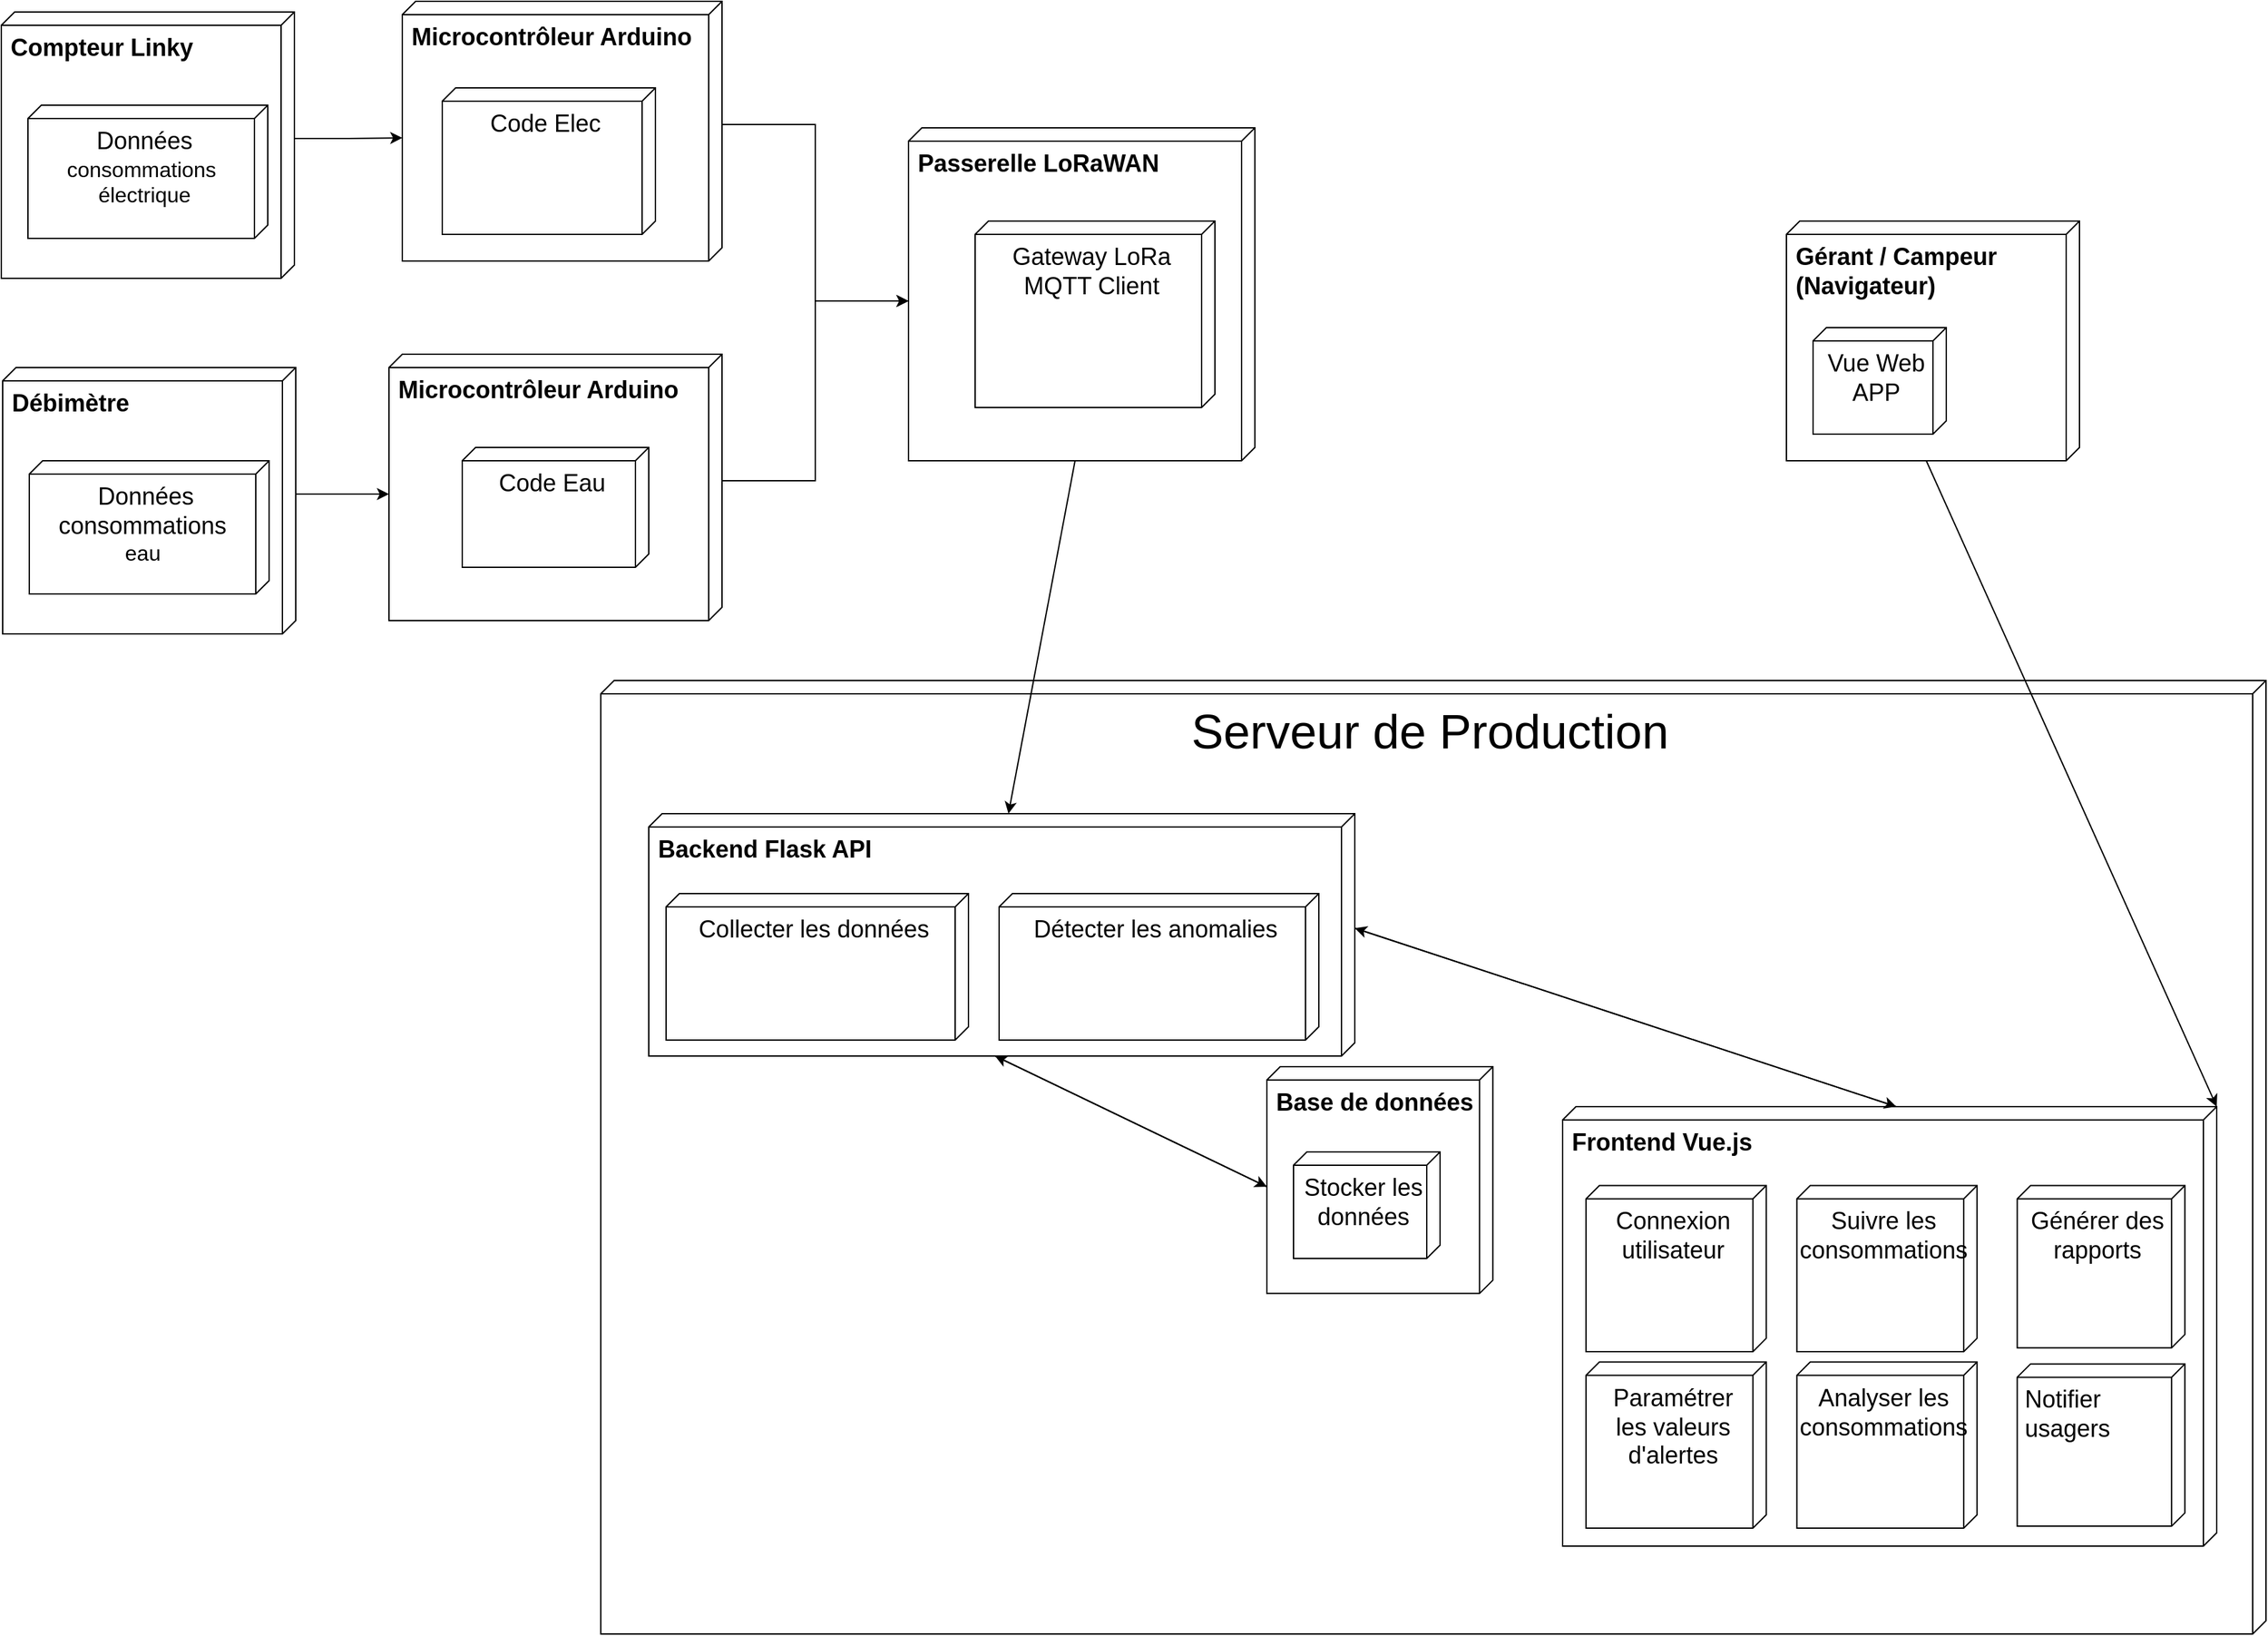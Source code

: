 <mxfile version="26.2.14">
  <diagram name="Page-1" id="b5b7bab2-c9e2-2cf4-8b2a-24fd1a2a6d21">
    <mxGraphModel dx="4156" dy="2853" grid="1" gridSize="10" guides="1" tooltips="1" connect="1" arrows="1" fold="1" page="1" pageScale="1" pageWidth="827" pageHeight="1169" background="none" math="0" shadow="0">
      <root>
        <mxCell id="0" />
        <mxCell id="1" parent="0" />
        <mxCell id="cdENEmQmYqg4KeVKEv8m-1" value="&lt;font style=&quot;font-size: 18px;&quot;&gt;&lt;b&gt;Compteur Linky&lt;/b&gt;&lt;/font&gt;" style="verticalAlign=top;align=left;shape=cube;size=10;direction=south;fontStyle=0;html=1;boundedLbl=1;spacingLeft=5;whiteSpace=wrap;" vertex="1" parent="1">
          <mxGeometry x="50" y="-542" width="220" height="200" as="geometry" />
        </mxCell>
        <mxCell id="cdENEmQmYqg4KeVKEv8m-2" value="&lt;font style=&quot;font-size: 18px;&quot;&gt;Données&lt;/font&gt;&lt;div&gt;&lt;font size=&quot;3&quot;&gt;consommations&amp;nbsp;&lt;/font&gt;&lt;/div&gt;&lt;div&gt;&lt;font size=&quot;3&quot;&gt;électrique&lt;/font&gt;&lt;/div&gt;" style="verticalAlign=top;align=center;shape=cube;size=10;direction=south;html=1;boundedLbl=1;spacingLeft=5;whiteSpace=wrap;" vertex="1" parent="cdENEmQmYqg4KeVKEv8m-1">
          <mxGeometry width="180" height="100" relative="1" as="geometry">
            <mxPoint x="20" y="70" as="offset" />
          </mxGeometry>
        </mxCell>
        <mxCell id="cdENEmQmYqg4KeVKEv8m-5" value="&lt;font style=&quot;font-size: 18px;&quot;&gt;&lt;b&gt;Passerelle LoRaWAN&lt;/b&gt;&lt;/font&gt;" style="verticalAlign=top;align=left;shape=cube;size=10;direction=south;fontStyle=0;html=1;boundedLbl=1;spacingLeft=5;whiteSpace=wrap;" vertex="1" parent="1">
          <mxGeometry x="731" y="-455" width="260" height="250" as="geometry" />
        </mxCell>
        <mxCell id="cdENEmQmYqg4KeVKEv8m-8" value="&lt;font style=&quot;font-size: 18px;&quot;&gt;&lt;b&gt;Microcontrôleur Arduino&amp;nbsp;&lt;/b&gt;&lt;/font&gt;" style="verticalAlign=top;align=left;shape=cube;size=10;direction=south;fontStyle=0;html=1;boundedLbl=1;spacingLeft=5;whiteSpace=wrap;" vertex="1" parent="1">
          <mxGeometry x="341" y="-285" width="250" height="200" as="geometry" />
        </mxCell>
        <mxCell id="cdENEmQmYqg4KeVKEv8m-9" value="&lt;font style=&quot;font-size: 18px;&quot;&gt;Code Eau&lt;/font&gt;" style="verticalAlign=top;align=center;shape=cube;size=10;direction=south;html=1;boundedLbl=1;spacingLeft=5;whiteSpace=wrap;" vertex="1" parent="cdENEmQmYqg4KeVKEv8m-8">
          <mxGeometry width="140" height="90" relative="1" as="geometry">
            <mxPoint x="55" y="70" as="offset" />
          </mxGeometry>
        </mxCell>
        <mxCell id="cdENEmQmYqg4KeVKEv8m-10" value="&lt;font style=&quot;font-size: 18px;&quot;&gt;&lt;b&gt;Microcontrôleur Arduino&amp;nbsp;&lt;/b&gt;&lt;/font&gt;" style="verticalAlign=top;align=left;shape=cube;size=10;direction=south;fontStyle=0;html=1;boundedLbl=1;spacingLeft=5;whiteSpace=wrap;" vertex="1" parent="1">
          <mxGeometry x="351" y="-550" width="240" height="195" as="geometry" />
        </mxCell>
        <mxCell id="cdENEmQmYqg4KeVKEv8m-11" value="&lt;font style=&quot;font-size: 18px;&quot;&gt;Code Elec&lt;/font&gt;" style="verticalAlign=top;align=center;shape=cube;size=10;direction=south;html=1;boundedLbl=1;spacingLeft=5;whiteSpace=wrap;" vertex="1" parent="cdENEmQmYqg4KeVKEv8m-10">
          <mxGeometry width="160" height="110" relative="1" as="geometry">
            <mxPoint x="30" y="65" as="offset" />
          </mxGeometry>
        </mxCell>
        <mxCell id="cdENEmQmYqg4KeVKEv8m-31" value="&lt;font style=&quot;font-size: 18px;&quot;&gt;Gateway LoRa&lt;/font&gt;&lt;div&gt;&lt;font style=&quot;font-size: 18px;&quot;&gt;MQTT Client&lt;/font&gt;&lt;/div&gt;" style="verticalAlign=top;align=center;shape=cube;size=10;direction=south;html=1;boundedLbl=1;spacingLeft=5;whiteSpace=wrap;" vertex="1" parent="1">
          <mxGeometry x="781" y="-385" width="180" height="140" as="geometry" />
        </mxCell>
        <mxCell id="cdENEmQmYqg4KeVKEv8m-41" value="&lt;font style=&quot;font-size: 18px;&quot;&gt;&lt;b&gt;Gérant / Campeur (Navigateur)&lt;/b&gt;&lt;/font&gt;" style="verticalAlign=top;align=left;shape=cube;size=10;direction=south;fontStyle=0;html=1;boundedLbl=1;spacingLeft=5;whiteSpace=wrap;" vertex="1" parent="1">
          <mxGeometry x="1390" y="-385" width="220" height="180" as="geometry" />
        </mxCell>
        <mxCell id="cdENEmQmYqg4KeVKEv8m-42" value="&lt;font style=&quot;font-size: 18px;&quot;&gt;Vue Web APP&lt;/font&gt;" style="verticalAlign=top;align=center;shape=cube;size=10;direction=south;html=1;boundedLbl=1;spacingLeft=5;whiteSpace=wrap;" vertex="1" parent="cdENEmQmYqg4KeVKEv8m-41">
          <mxGeometry width="100" height="80" relative="1" as="geometry">
            <mxPoint x="20" y="80" as="offset" />
          </mxGeometry>
        </mxCell>
        <mxCell id="cdENEmQmYqg4KeVKEv8m-43" value="&lt;font style=&quot;font-size: 36px;&quot;&gt;Serveur de Production&lt;/font&gt;" style="verticalAlign=top;align=center;shape=cube;size=10;direction=south;fontStyle=0;html=1;boundedLbl=1;spacingLeft=5;whiteSpace=wrap;" vertex="1" parent="1">
          <mxGeometry x="500" y="-40" width="1250" height="716" as="geometry" />
        </mxCell>
        <mxCell id="cdENEmQmYqg4KeVKEv8m-12" value="&lt;b&gt;&lt;font style=&quot;font-size: 18px;&quot;&gt;Base de données&lt;/font&gt;&lt;/b&gt;" style="verticalAlign=top;align=left;shape=cube;size=10;direction=south;fontStyle=0;html=1;boundedLbl=1;spacingLeft=5;whiteSpace=wrap;" vertex="1" parent="cdENEmQmYqg4KeVKEv8m-43">
          <mxGeometry x="500" y="290" width="169.64" height="170.31" as="geometry" />
        </mxCell>
        <mxCell id="cdENEmQmYqg4KeVKEv8m-13" value="&lt;font style=&quot;font-size: 18px;&quot;&gt;Stocker les données&lt;/font&gt;" style="verticalAlign=top;align=center;shape=cube;size=10;direction=south;html=1;boundedLbl=1;spacingLeft=5;whiteSpace=wrap;" vertex="1" parent="cdENEmQmYqg4KeVKEv8m-12">
          <mxGeometry width="110" height="80" relative="1" as="geometry">
            <mxPoint x="20" y="64" as="offset" />
          </mxGeometry>
        </mxCell>
        <mxCell id="cdENEmQmYqg4KeVKEv8m-14" value="&lt;font style=&quot;font-size: 18px;&quot;&gt;&lt;b&gt;Backend Flask API&amp;nbsp;&lt;/b&gt;&lt;/font&gt;" style="verticalAlign=top;align=left;shape=cube;size=10;direction=south;fontStyle=0;html=1;boundedLbl=1;spacingLeft=5;whiteSpace=wrap;" vertex="1" parent="cdENEmQmYqg4KeVKEv8m-43">
          <mxGeometry x="36" y="100" width="530" height="182" as="geometry" />
        </mxCell>
        <mxCell id="cdENEmQmYqg4KeVKEv8m-15" value="&lt;font style=&quot;font-size: 18px;&quot;&gt;Détecter les anomalies&lt;/font&gt;" style="verticalAlign=top;align=center;shape=cube;size=10;direction=south;html=1;boundedLbl=1;spacingLeft=5;whiteSpace=wrap;" vertex="1" parent="cdENEmQmYqg4KeVKEv8m-14">
          <mxGeometry width="240" height="110" relative="1" as="geometry">
            <mxPoint x="263" y="60" as="offset" />
          </mxGeometry>
        </mxCell>
        <mxCell id="cdENEmQmYqg4KeVKEv8m-59" value="&lt;span style=&quot;text-align: left;&quot;&gt;&lt;font style=&quot;font-size: 18px;&quot;&gt;Collecter les données&lt;/font&gt;&lt;/span&gt;" style="verticalAlign=top;align=center;shape=cube;size=10;direction=south;html=1;boundedLbl=1;spacingLeft=5;whiteSpace=wrap;" vertex="1" parent="cdENEmQmYqg4KeVKEv8m-14">
          <mxGeometry x="13" y="60" width="227" height="110" as="geometry" />
        </mxCell>
        <mxCell id="cdENEmQmYqg4KeVKEv8m-80" style="edgeStyle=none;rounded=0;orthogonalLoop=1;jettySize=auto;html=1;exitX=0;exitY=0;exitDx=90.155;exitDy=169.64;exitPerimeter=0;entryX=0;entryY=0;entryDx=182;entryDy=270;entryPerimeter=0;elbow=vertical;" edge="1" parent="cdENEmQmYqg4KeVKEv8m-43" source="cdENEmQmYqg4KeVKEv8m-12" target="cdENEmQmYqg4KeVKEv8m-14">
          <mxGeometry relative="1" as="geometry" />
        </mxCell>
        <mxCell id="cdENEmQmYqg4KeVKEv8m-88" style="edgeStyle=none;rounded=0;orthogonalLoop=1;jettySize=auto;html=1;exitX=0;exitY=0;exitDx=182;exitDy=270;exitPerimeter=0;elbow=vertical;entryX=0;entryY=0;entryDx=90.155;entryDy=169.64;entryPerimeter=0;" edge="1" parent="cdENEmQmYqg4KeVKEv8m-43" source="cdENEmQmYqg4KeVKEv8m-14" target="cdENEmQmYqg4KeVKEv8m-12">
          <mxGeometry relative="1" as="geometry">
            <mxPoint x="-40" y="328" as="sourcePoint" />
            <mxPoint x="-80" y="310" as="targetPoint" />
          </mxGeometry>
        </mxCell>
        <mxCell id="cdENEmQmYqg4KeVKEv8m-89" style="edgeStyle=none;rounded=0;orthogonalLoop=1;jettySize=auto;html=1;exitX=0;exitY=0;exitDx=330;exitDy=250.5;exitPerimeter=0;elbow=vertical;" edge="1" parent="cdENEmQmYqg4KeVKEv8m-43" source="cdENEmQmYqg4KeVKEv8m-60">
          <mxGeometry relative="1" as="geometry">
            <mxPoint x="960" y="640.0" as="targetPoint" />
          </mxGeometry>
        </mxCell>
        <mxCell id="cdENEmQmYqg4KeVKEv8m-60" value="&lt;b&gt;&lt;font style=&quot;font-size: 18px;&quot;&gt;Frontend Vue.js&lt;/font&gt;&lt;/b&gt;" style="verticalAlign=top;align=left;shape=cube;size=10;direction=south;fontStyle=0;html=1;boundedLbl=1;spacingLeft=5;whiteSpace=wrap;" vertex="1" parent="cdENEmQmYqg4KeVKEv8m-43">
          <mxGeometry x="722" y="320" width="491" height="330" as="geometry" />
        </mxCell>
        <mxCell id="cdENEmQmYqg4KeVKEv8m-61" value="&lt;font style=&quot;font-size: 18px;&quot;&gt;Connexion utilisateur&lt;/font&gt;" style="verticalAlign=top;align=center;shape=cube;size=10;direction=south;html=1;boundedLbl=1;spacingLeft=5;whiteSpace=wrap;" vertex="1" parent="cdENEmQmYqg4KeVKEv8m-60">
          <mxGeometry x="17.584" y="59.244" width="135.262" height="124.724" as="geometry" />
        </mxCell>
        <mxCell id="cdENEmQmYqg4KeVKEv8m-62" value="&lt;span style=&quot;text-align: left;&quot;&gt;&lt;font style=&quot;font-size: 18px;&quot;&gt;Paramétrer les valeurs d&#39;alertes&lt;/font&gt;&lt;/span&gt;" style="verticalAlign=top;align=center;shape=cube;size=10;direction=south;html=1;boundedLbl=1;spacingLeft=5;whiteSpace=wrap;" vertex="1" parent="cdENEmQmYqg4KeVKEv8m-60">
          <mxGeometry x="17.584" y="191.764" width="135.262" height="124.724" as="geometry" />
        </mxCell>
        <mxCell id="cdENEmQmYqg4KeVKEv8m-63" value="&lt;span style=&quot;text-align: left;&quot;&gt;&lt;font style=&quot;font-size: 18px;&quot;&gt;Suivre les consommations&lt;/font&gt;&lt;/span&gt;" style="verticalAlign=top;align=center;shape=cube;size=10;direction=south;html=1;boundedLbl=1;spacingLeft=5;whiteSpace=wrap;" vertex="1" parent="cdENEmQmYqg4KeVKEv8m-60">
          <mxGeometry x="175.84" y="59.244" width="135.262" height="124.724" as="geometry" />
        </mxCell>
        <mxCell id="cdENEmQmYqg4KeVKEv8m-64" value="&lt;span style=&quot;text-align: left;&quot;&gt;&lt;font style=&quot;font-size: 18px;&quot;&gt;Analyser les consommations&lt;/font&gt;&lt;/span&gt;" style="verticalAlign=top;align=center;shape=cube;size=10;direction=south;html=1;boundedLbl=1;spacingLeft=5;whiteSpace=wrap;" vertex="1" parent="cdENEmQmYqg4KeVKEv8m-60">
          <mxGeometry x="175.84" y="191.766" width="135.262" height="124.724" as="geometry" />
        </mxCell>
        <mxCell id="cdENEmQmYqg4KeVKEv8m-65" value="&lt;font style=&quot;font-size: 18px;&quot;&gt;Générer des rapports&lt;/font&gt;" style="verticalAlign=top;align=center;shape=cube;size=10;direction=south;html=1;boundedLbl=1;spacingLeft=5;whiteSpace=wrap;" vertex="1" parent="cdENEmQmYqg4KeVKEv8m-60">
          <mxGeometry x="341.261" y="59.239" width="125.864" height="121.859" as="geometry" />
        </mxCell>
        <mxCell id="cdENEmQmYqg4KeVKEv8m-66" value="&lt;div style=&quot;text-align: left;&quot;&gt;&lt;span style=&quot;background-color: transparent; color: light-dark(rgb(0, 0, 0), rgb(255, 255, 255));&quot;&gt;&lt;font style=&quot;font-size: 18px;&quot;&gt;Notifier usagers&lt;/font&gt;&lt;/span&gt;&lt;/div&gt;" style="verticalAlign=top;align=center;shape=cube;size=10;direction=south;html=1;boundedLbl=1;spacingLeft=5;whiteSpace=wrap;" vertex="1" parent="cdENEmQmYqg4KeVKEv8m-60">
          <mxGeometry x="341.261" y="193.201" width="125.864" height="121.859" as="geometry" />
        </mxCell>
        <mxCell id="cdENEmQmYqg4KeVKEv8m-81" style="edgeStyle=none;rounded=0;orthogonalLoop=1;jettySize=auto;html=1;exitX=0;exitY=0;exitDx=0;exitDy=240.5;exitPerimeter=0;entryX=0;entryY=0;entryDx=86;entryDy=0;entryPerimeter=0;elbow=vertical;" edge="1" parent="cdENEmQmYqg4KeVKEv8m-43" source="cdENEmQmYqg4KeVKEv8m-60" target="cdENEmQmYqg4KeVKEv8m-14">
          <mxGeometry relative="1" as="geometry" />
        </mxCell>
        <mxCell id="cdENEmQmYqg4KeVKEv8m-83" style="edgeStyle=none;rounded=0;orthogonalLoop=1;jettySize=auto;html=1;exitX=0;exitY=0;exitDx=86;exitDy=0;exitPerimeter=0;entryX=0;entryY=0;entryDx=0;entryDy=240.5;entryPerimeter=0;elbow=vertical;" edge="1" parent="cdENEmQmYqg4KeVKEv8m-43" source="cdENEmQmYqg4KeVKEv8m-14" target="cdENEmQmYqg4KeVKEv8m-60">
          <mxGeometry relative="1" as="geometry" />
        </mxCell>
        <mxCell id="cdENEmQmYqg4KeVKEv8m-54" value="&#xa;" style="text;whiteSpace=wrap;" vertex="1" parent="1">
          <mxGeometry x="1450" y="390" width="170" height="70" as="geometry" />
        </mxCell>
        <mxCell id="cdENEmQmYqg4KeVKEv8m-3" value="&lt;font style=&quot;font-size: 18px;&quot;&gt;&lt;b&gt;Débimètre&lt;/b&gt;&lt;/font&gt;" style="verticalAlign=top;align=left;shape=cube;size=10;direction=south;fontStyle=0;html=1;boundedLbl=1;spacingLeft=5;whiteSpace=wrap;" vertex="1" parent="1">
          <mxGeometry x="51" y="-275" width="220" height="200" as="geometry" />
        </mxCell>
        <mxCell id="cdENEmQmYqg4KeVKEv8m-4" value="&lt;font style=&quot;font-size: 18px;&quot;&gt;Données&lt;/font&gt;&lt;div&gt;&lt;font style=&quot;font-size: 18px;&quot;&gt;consommations&lt;/font&gt;&lt;font style=&quot;font-size: 18px;&quot;&gt;&amp;nbsp;&lt;/font&gt;&lt;/div&gt;&lt;div&gt;&lt;font size=&quot;3&quot;&gt;&lt;span style=&quot;background-color: transparent; color: light-dark(rgb(0, 0, 0), rgb(255, 255, 255));&quot;&gt;eau&lt;/span&gt;&lt;span style=&quot;background-color: transparent; color: light-dark(rgb(0, 0, 0), rgb(255, 255, 255));&quot;&gt;&amp;nbsp;&lt;/span&gt;&lt;/font&gt;&lt;/div&gt;" style="verticalAlign=top;align=center;shape=cube;size=10;direction=south;html=1;boundedLbl=1;spacingLeft=5;whiteSpace=wrap;" vertex="1" parent="cdENEmQmYqg4KeVKEv8m-3">
          <mxGeometry width="180" height="100" relative="1" as="geometry">
            <mxPoint x="20" y="70" as="offset" />
          </mxGeometry>
        </mxCell>
        <mxCell id="cdENEmQmYqg4KeVKEv8m-71" style="edgeStyle=orthogonalEdgeStyle;rounded=0;orthogonalLoop=1;jettySize=auto;html=1;exitX=0;exitY=0;exitDx=95;exitDy=0;exitPerimeter=0;entryX=0;entryY=0;entryDx=102.5;entryDy=240;entryPerimeter=0;" edge="1" parent="1" source="cdENEmQmYqg4KeVKEv8m-1" target="cdENEmQmYqg4KeVKEv8m-10">
          <mxGeometry relative="1" as="geometry" />
        </mxCell>
        <mxCell id="cdENEmQmYqg4KeVKEv8m-72" style="edgeStyle=orthogonalEdgeStyle;rounded=0;orthogonalLoop=1;jettySize=auto;html=1;exitX=0;exitY=0;exitDx=95;exitDy=0;exitPerimeter=0;entryX=0;entryY=0;entryDx=105;entryDy=250;entryPerimeter=0;" edge="1" parent="1" source="cdENEmQmYqg4KeVKEv8m-3" target="cdENEmQmYqg4KeVKEv8m-8">
          <mxGeometry relative="1" as="geometry" />
        </mxCell>
        <mxCell id="cdENEmQmYqg4KeVKEv8m-73" style="edgeStyle=orthogonalEdgeStyle;rounded=0;orthogonalLoop=1;jettySize=auto;html=1;exitX=0;exitY=0;exitDx=92.5;exitDy=0;exitPerimeter=0;entryX=0;entryY=0;entryDx=130;entryDy=260;entryPerimeter=0;" edge="1" parent="1" source="cdENEmQmYqg4KeVKEv8m-10" target="cdENEmQmYqg4KeVKEv8m-5">
          <mxGeometry relative="1" as="geometry" />
        </mxCell>
        <mxCell id="cdENEmQmYqg4KeVKEv8m-74" style="edgeStyle=orthogonalEdgeStyle;rounded=0;orthogonalLoop=1;jettySize=auto;html=1;exitX=0;exitY=0;exitDx=95;exitDy=0;exitPerimeter=0;entryX=0;entryY=0;entryDx=130;entryDy=260;entryPerimeter=0;" edge="1" parent="1" source="cdENEmQmYqg4KeVKEv8m-8" target="cdENEmQmYqg4KeVKEv8m-5">
          <mxGeometry relative="1" as="geometry" />
        </mxCell>
        <mxCell id="cdENEmQmYqg4KeVKEv8m-84" style="edgeStyle=none;rounded=0;orthogonalLoop=1;jettySize=auto;html=1;exitX=0;exitY=0;exitDx=180;exitDy=115;exitPerimeter=0;elbow=vertical;entryX=0;entryY=0;entryDx=0;entryDy=0;entryPerimeter=0;" edge="1" parent="1" source="cdENEmQmYqg4KeVKEv8m-41" target="cdENEmQmYqg4KeVKEv8m-60">
          <mxGeometry relative="1" as="geometry">
            <mxPoint x="1960" y="720" as="targetPoint" />
          </mxGeometry>
        </mxCell>
        <mxCell id="cdENEmQmYqg4KeVKEv8m-86" style="edgeStyle=none;rounded=0;orthogonalLoop=1;jettySize=auto;html=1;exitX=0;exitY=0;exitDx=250.0;exitDy=135;exitPerimeter=0;entryX=0;entryY=0;entryDx=0;entryDy=260;entryPerimeter=0;elbow=vertical;" edge="1" parent="1" source="cdENEmQmYqg4KeVKEv8m-5" target="cdENEmQmYqg4KeVKEv8m-14">
          <mxGeometry relative="1" as="geometry" />
        </mxCell>
      </root>
    </mxGraphModel>
  </diagram>
</mxfile>
